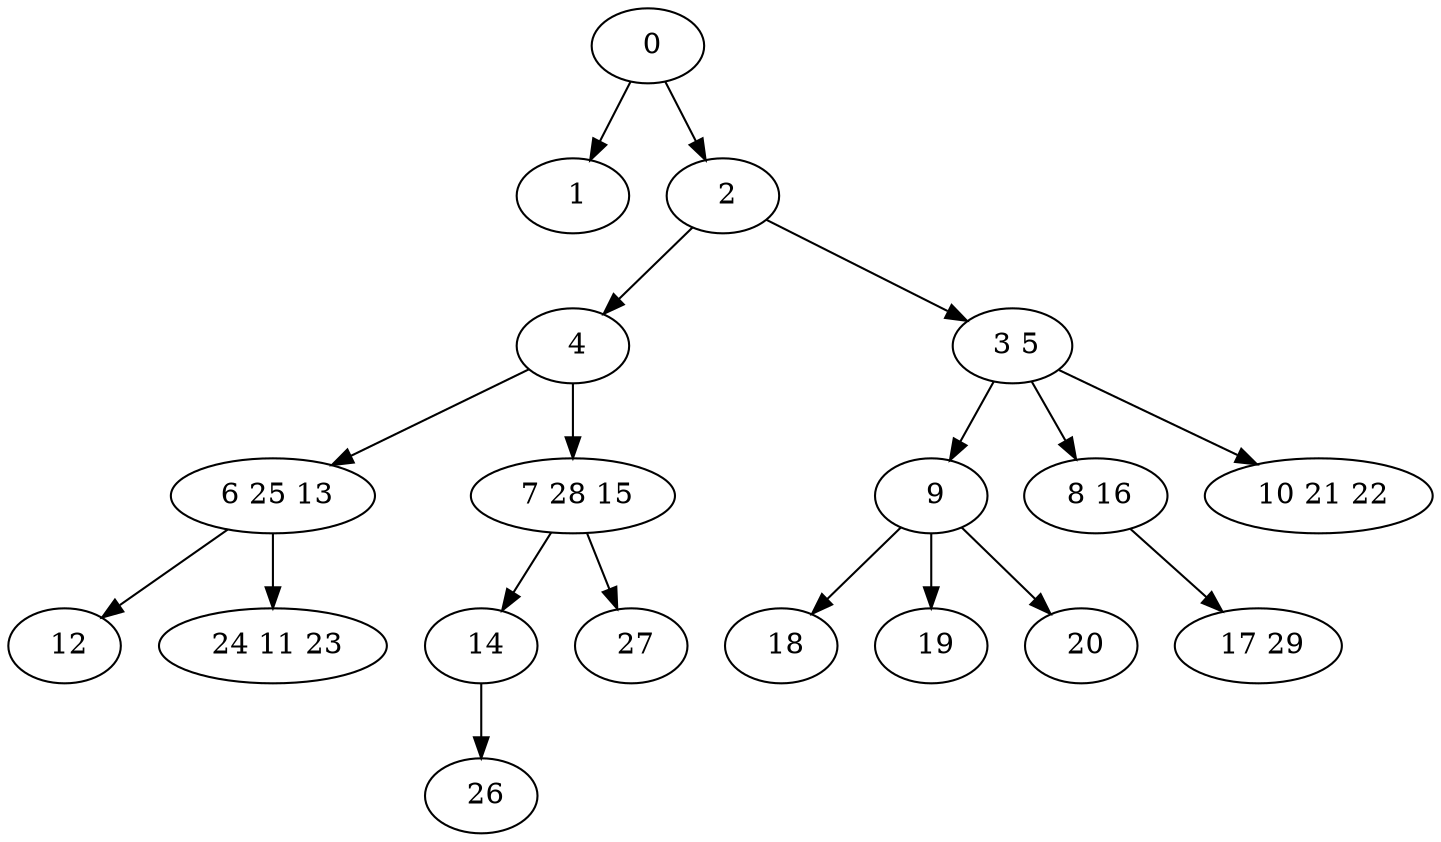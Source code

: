 digraph mytree {
" 0" -> " 1";
" 0" -> " 2";
" 1";
" 2" -> " 4";
" 2" -> " 3 5";
" 4" -> " 6 25 13";
" 4" -> " 7 28 15";
" 3 5" -> " 9";
" 3 5" -> " 8 16";
" 3 5" -> " 10 21 22";
" 6 25 13" -> " 12";
" 6 25 13" -> " 24 11 23";
" 7 28 15" -> " 14";
" 7 28 15" -> " 27";
" 12";
" 24 11 23";
" 26";
" 14" -> " 26";
" 9" -> " 18";
" 9" -> " 19";
" 9" -> " 20";
" 18";
" 19";
" 20";
" 27";
" 8 16" -> " 17 29";
" 17 29";
" 10 21 22";
}
